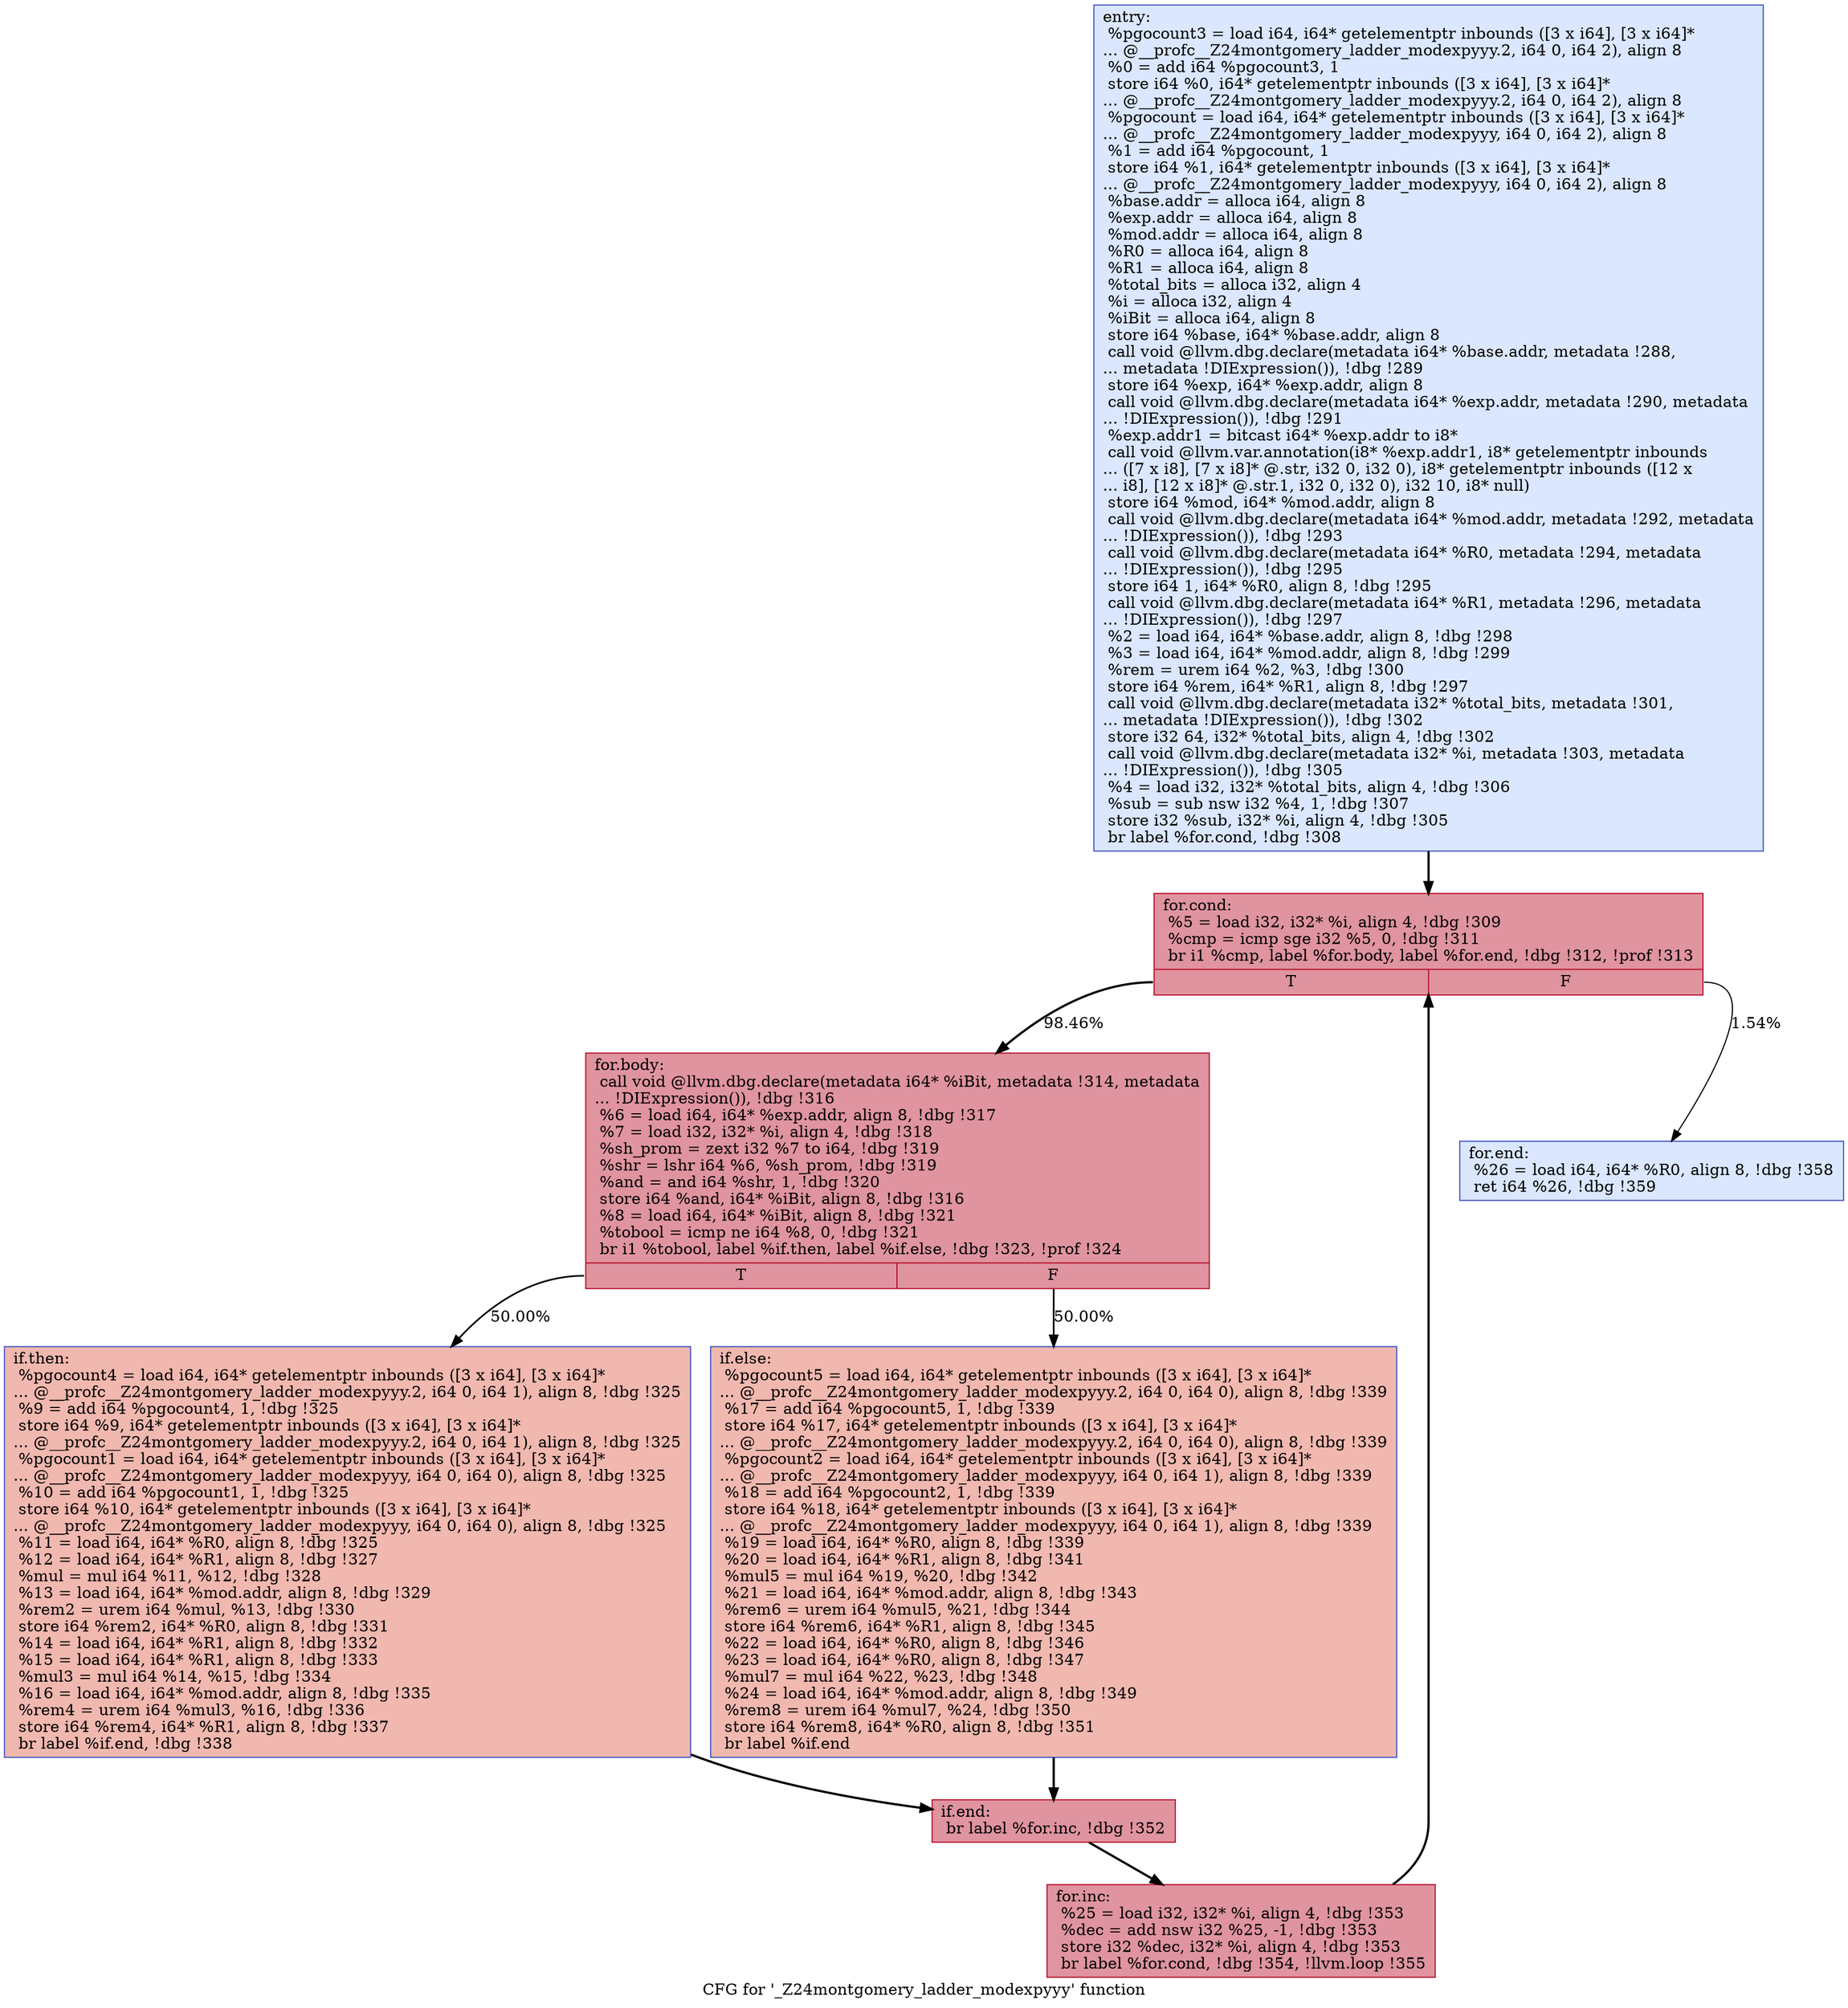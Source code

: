 digraph "CFG for '_Z24montgomery_ladder_modexpyyy' function" {
	label="CFG for '_Z24montgomery_ladder_modexpyyy' function";

	Node0x5625c57d0c40 [shape=record,color="#3d50c3ff", style=filled, fillcolor="#abc8fd70",label="{entry:\l  %pgocount3 = load i64, i64* getelementptr inbounds ([3 x i64], [3 x i64]*\l... @__profc__Z24montgomery_ladder_modexpyyy.2, i64 0, i64 2), align 8\l  %0 = add i64 %pgocount3, 1\l  store i64 %0, i64* getelementptr inbounds ([3 x i64], [3 x i64]*\l... @__profc__Z24montgomery_ladder_modexpyyy.2, i64 0, i64 2), align 8\l  %pgocount = load i64, i64* getelementptr inbounds ([3 x i64], [3 x i64]*\l... @__profc__Z24montgomery_ladder_modexpyyy, i64 0, i64 2), align 8\l  %1 = add i64 %pgocount, 1\l  store i64 %1, i64* getelementptr inbounds ([3 x i64], [3 x i64]*\l... @__profc__Z24montgomery_ladder_modexpyyy, i64 0, i64 2), align 8\l  %base.addr = alloca i64, align 8\l  %exp.addr = alloca i64, align 8\l  %mod.addr = alloca i64, align 8\l  %R0 = alloca i64, align 8\l  %R1 = alloca i64, align 8\l  %total_bits = alloca i32, align 4\l  %i = alloca i32, align 4\l  %iBit = alloca i64, align 8\l  store i64 %base, i64* %base.addr, align 8\l  call void @llvm.dbg.declare(metadata i64* %base.addr, metadata !288,\l... metadata !DIExpression()), !dbg !289\l  store i64 %exp, i64* %exp.addr, align 8\l  call void @llvm.dbg.declare(metadata i64* %exp.addr, metadata !290, metadata\l... !DIExpression()), !dbg !291\l  %exp.addr1 = bitcast i64* %exp.addr to i8*\l  call void @llvm.var.annotation(i8* %exp.addr1, i8* getelementptr inbounds\l... ([7 x i8], [7 x i8]* @.str, i32 0, i32 0), i8* getelementptr inbounds ([12 x\l... i8], [12 x i8]* @.str.1, i32 0, i32 0), i32 10, i8* null)\l  store i64 %mod, i64* %mod.addr, align 8\l  call void @llvm.dbg.declare(metadata i64* %mod.addr, metadata !292, metadata\l... !DIExpression()), !dbg !293\l  call void @llvm.dbg.declare(metadata i64* %R0, metadata !294, metadata\l... !DIExpression()), !dbg !295\l  store i64 1, i64* %R0, align 8, !dbg !295\l  call void @llvm.dbg.declare(metadata i64* %R1, metadata !296, metadata\l... !DIExpression()), !dbg !297\l  %2 = load i64, i64* %base.addr, align 8, !dbg !298\l  %3 = load i64, i64* %mod.addr, align 8, !dbg !299\l  %rem = urem i64 %2, %3, !dbg !300\l  store i64 %rem, i64* %R1, align 8, !dbg !297\l  call void @llvm.dbg.declare(metadata i32* %total_bits, metadata !301,\l... metadata !DIExpression()), !dbg !302\l  store i32 64, i32* %total_bits, align 4, !dbg !302\l  call void @llvm.dbg.declare(metadata i32* %i, metadata !303, metadata\l... !DIExpression()), !dbg !305\l  %4 = load i32, i32* %total_bits, align 4, !dbg !306\l  %sub = sub nsw i32 %4, 1, !dbg !307\l  store i32 %sub, i32* %i, align 4, !dbg !305\l  br label %for.cond, !dbg !308\l}"];
	Node0x5625c57d0c40 -> Node0x5625c57d0c90[penwidth=2];
	Node0x5625c57d0c90 [shape=record,color="#b70d28ff", style=filled, fillcolor="#b70d2870",label="{for.cond:                                         \l  %5 = load i32, i32* %i, align 4, !dbg !309\l  %cmp = icmp sge i32 %5, 0, !dbg !311\l  br i1 %cmp, label %for.body, label %for.end, !dbg !312, !prof !313\l|{<s0>T|<s1>F}}"];
	Node0x5625c57d0c90:s0 -> Node0x5625c57d0ce0[label="98.46%" penwidth=1.98];
	Node0x5625c57d0c90:s1 -> Node0x5625c57d0e70[label="1.54%" penwidth=1.02];
	Node0x5625c57d0ce0 [shape=record,color="#b70d28ff", style=filled, fillcolor="#b70d2870",label="{for.body:                                         \l  call void @llvm.dbg.declare(metadata i64* %iBit, metadata !314, metadata\l... !DIExpression()), !dbg !316\l  %6 = load i64, i64* %exp.addr, align 8, !dbg !317\l  %7 = load i32, i32* %i, align 4, !dbg !318\l  %sh_prom = zext i32 %7 to i64, !dbg !319\l  %shr = lshr i64 %6, %sh_prom, !dbg !319\l  %and = and i64 %shr, 1, !dbg !320\l  store i64 %and, i64* %iBit, align 8, !dbg !316\l  %8 = load i64, i64* %iBit, align 8, !dbg !321\l  %tobool = icmp ne i64 %8, 0, !dbg !321\l  br i1 %tobool, label %if.then, label %if.else, !dbg !323, !prof !324\l|{<s0>T|<s1>F}}"];
	Node0x5625c57d0ce0:s0 -> Node0x5625c57d0d30[label="50.00%" penwidth=1.50];
	Node0x5625c57d0ce0:s1 -> Node0x5625c57d0d80[label="50.00%" penwidth=1.50];
	Node0x5625c57d0d30 [shape=record,color="#3d50c3ff", style=filled, fillcolor="#dc5d4a70",label="{if.then:                                          \l  %pgocount4 = load i64, i64* getelementptr inbounds ([3 x i64], [3 x i64]*\l... @__profc__Z24montgomery_ladder_modexpyyy.2, i64 0, i64 1), align 8, !dbg !325\l  %9 = add i64 %pgocount4, 1, !dbg !325\l  store i64 %9, i64* getelementptr inbounds ([3 x i64], [3 x i64]*\l... @__profc__Z24montgomery_ladder_modexpyyy.2, i64 0, i64 1), align 8, !dbg !325\l  %pgocount1 = load i64, i64* getelementptr inbounds ([3 x i64], [3 x i64]*\l... @__profc__Z24montgomery_ladder_modexpyyy, i64 0, i64 0), align 8, !dbg !325\l  %10 = add i64 %pgocount1, 1, !dbg !325\l  store i64 %10, i64* getelementptr inbounds ([3 x i64], [3 x i64]*\l... @__profc__Z24montgomery_ladder_modexpyyy, i64 0, i64 0), align 8, !dbg !325\l  %11 = load i64, i64* %R0, align 8, !dbg !325\l  %12 = load i64, i64* %R1, align 8, !dbg !327\l  %mul = mul i64 %11, %12, !dbg !328\l  %13 = load i64, i64* %mod.addr, align 8, !dbg !329\l  %rem2 = urem i64 %mul, %13, !dbg !330\l  store i64 %rem2, i64* %R0, align 8, !dbg !331\l  %14 = load i64, i64* %R1, align 8, !dbg !332\l  %15 = load i64, i64* %R1, align 8, !dbg !333\l  %mul3 = mul i64 %14, %15, !dbg !334\l  %16 = load i64, i64* %mod.addr, align 8, !dbg !335\l  %rem4 = urem i64 %mul3, %16, !dbg !336\l  store i64 %rem4, i64* %R1, align 8, !dbg !337\l  br label %if.end, !dbg !338\l}"];
	Node0x5625c57d0d30 -> Node0x5625c57d0dd0[penwidth=2];
	Node0x5625c57d0d80 [shape=record,color="#3d50c3ff", style=filled, fillcolor="#dc5d4a70",label="{if.else:                                          \l  %pgocount5 = load i64, i64* getelementptr inbounds ([3 x i64], [3 x i64]*\l... @__profc__Z24montgomery_ladder_modexpyyy.2, i64 0, i64 0), align 8, !dbg !339\l  %17 = add i64 %pgocount5, 1, !dbg !339\l  store i64 %17, i64* getelementptr inbounds ([3 x i64], [3 x i64]*\l... @__profc__Z24montgomery_ladder_modexpyyy.2, i64 0, i64 0), align 8, !dbg !339\l  %pgocount2 = load i64, i64* getelementptr inbounds ([3 x i64], [3 x i64]*\l... @__profc__Z24montgomery_ladder_modexpyyy, i64 0, i64 1), align 8, !dbg !339\l  %18 = add i64 %pgocount2, 1, !dbg !339\l  store i64 %18, i64* getelementptr inbounds ([3 x i64], [3 x i64]*\l... @__profc__Z24montgomery_ladder_modexpyyy, i64 0, i64 1), align 8, !dbg !339\l  %19 = load i64, i64* %R0, align 8, !dbg !339\l  %20 = load i64, i64* %R1, align 8, !dbg !341\l  %mul5 = mul i64 %19, %20, !dbg !342\l  %21 = load i64, i64* %mod.addr, align 8, !dbg !343\l  %rem6 = urem i64 %mul5, %21, !dbg !344\l  store i64 %rem6, i64* %R1, align 8, !dbg !345\l  %22 = load i64, i64* %R0, align 8, !dbg !346\l  %23 = load i64, i64* %R0, align 8, !dbg !347\l  %mul7 = mul i64 %22, %23, !dbg !348\l  %24 = load i64, i64* %mod.addr, align 8, !dbg !349\l  %rem8 = urem i64 %mul7, %24, !dbg !350\l  store i64 %rem8, i64* %R0, align 8, !dbg !351\l  br label %if.end\l}"];
	Node0x5625c57d0d80 -> Node0x5625c57d0dd0[penwidth=2];
	Node0x5625c57d0dd0 [shape=record,color="#b70d28ff", style=filled, fillcolor="#b70d2870",label="{if.end:                                           \l  br label %for.inc, !dbg !352\l}"];
	Node0x5625c57d0dd0 -> Node0x5625c57d0e20[penwidth=2];
	Node0x5625c57d0e20 [shape=record,color="#b70d28ff", style=filled, fillcolor="#b70d2870",label="{for.inc:                                          \l  %25 = load i32, i32* %i, align 4, !dbg !353\l  %dec = add nsw i32 %25, -1, !dbg !353\l  store i32 %dec, i32* %i, align 4, !dbg !353\l  br label %for.cond, !dbg !354, !llvm.loop !355\l}"];
	Node0x5625c57d0e20 -> Node0x5625c57d0c90[penwidth=2];
	Node0x5625c57d0e70 [shape=record,color="#3d50c3ff", style=filled, fillcolor="#abc8fd70",label="{for.end:                                          \l  %26 = load i64, i64* %R0, align 8, !dbg !358\l  ret i64 %26, !dbg !359\l}"];
}
